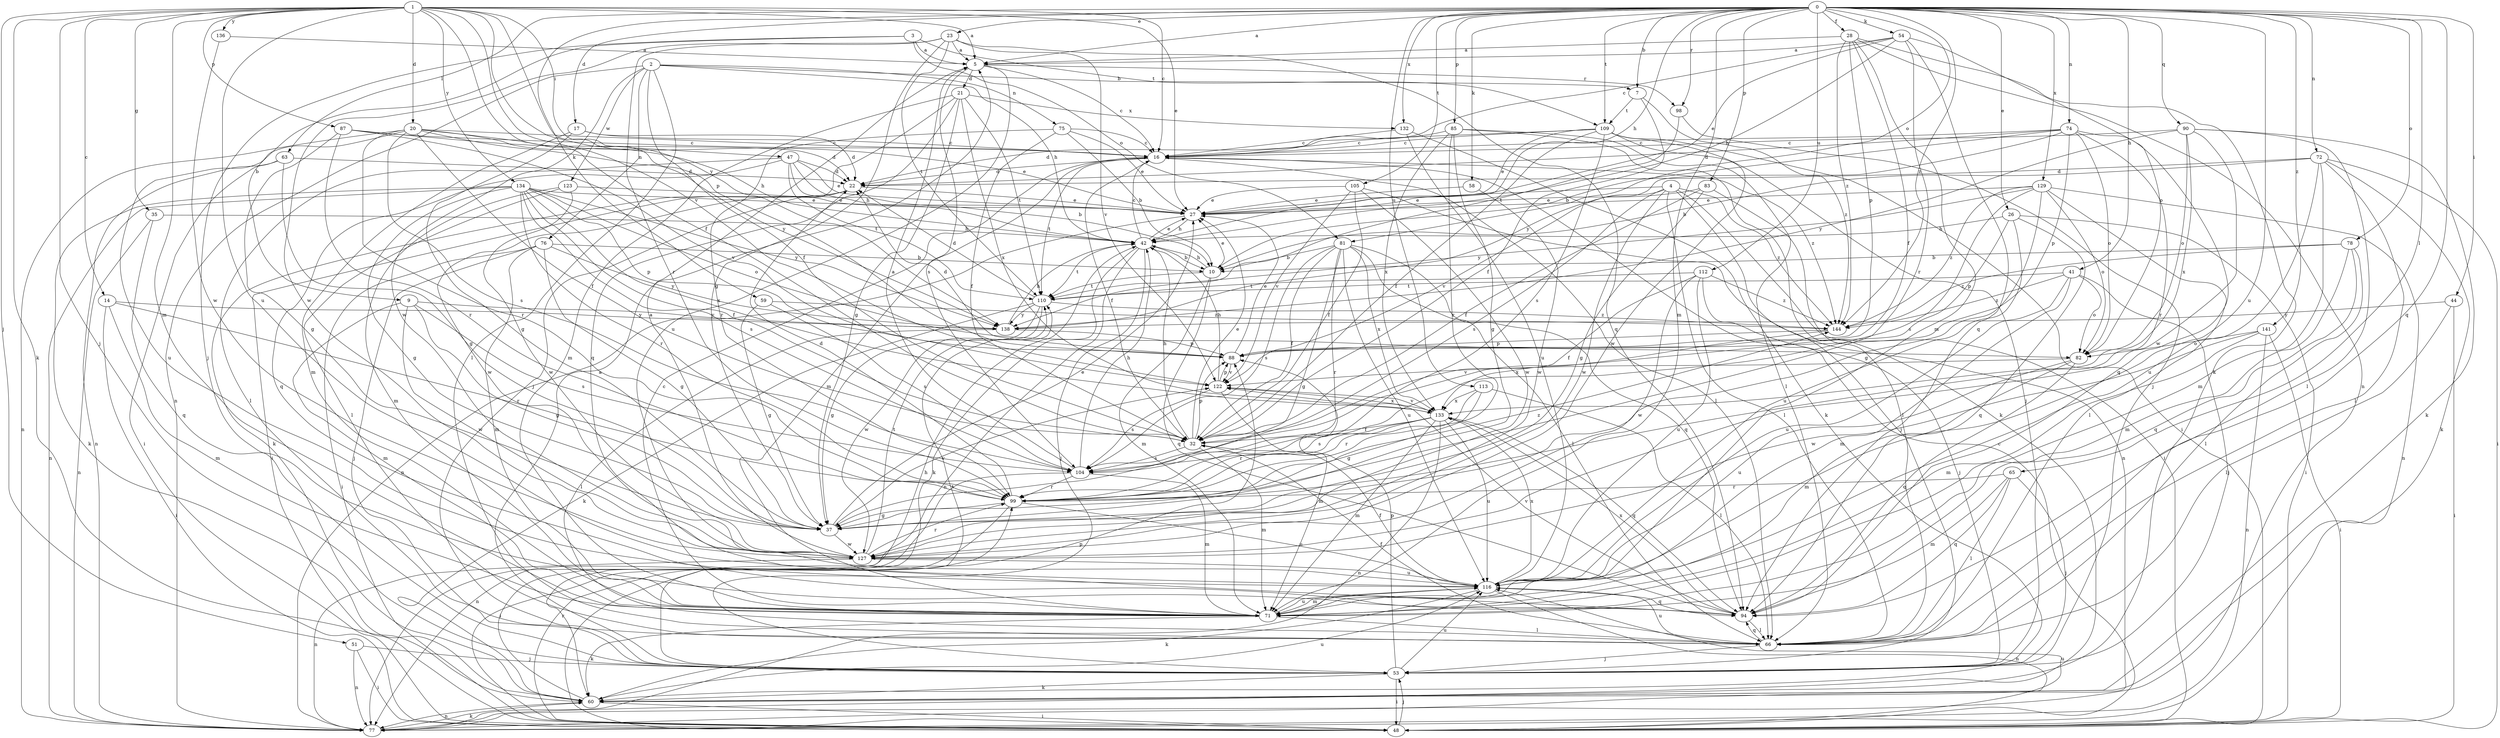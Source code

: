 strict digraph  {
0;
1;
2;
3;
4;
5;
7;
9;
10;
14;
16;
17;
20;
21;
22;
23;
26;
27;
28;
32;
35;
37;
41;
42;
44;
47;
48;
51;
53;
54;
58;
59;
60;
63;
65;
66;
71;
72;
74;
75;
76;
77;
78;
81;
82;
83;
85;
87;
88;
90;
94;
98;
99;
104;
105;
109;
110;
112;
113;
116;
122;
123;
127;
129;
132;
133;
134;
136;
138;
141;
144;
0 -> 5  [label=a];
0 -> 7  [label=b];
0 -> 17  [label=d];
0 -> 23  [label=e];
0 -> 26  [label=e];
0 -> 28  [label=f];
0 -> 41  [label=h];
0 -> 42  [label=h];
0 -> 44  [label=i];
0 -> 54  [label=k];
0 -> 58  [label=k];
0 -> 59  [label=k];
0 -> 63  [label=l];
0 -> 65  [label=l];
0 -> 71  [label=m];
0 -> 72  [label=n];
0 -> 74  [label=n];
0 -> 78  [label=o];
0 -> 81  [label=o];
0 -> 83  [label=p];
0 -> 85  [label=p];
0 -> 90  [label=q];
0 -> 94  [label=q];
0 -> 98  [label=r];
0 -> 105  [label=t];
0 -> 109  [label=t];
0 -> 112  [label=u];
0 -> 113  [label=u];
0 -> 116  [label=u];
0 -> 129  [label=x];
0 -> 132  [label=x];
0 -> 141  [label=z];
0 -> 144  [label=z];
1 -> 5  [label=a];
1 -> 14  [label=c];
1 -> 16  [label=c];
1 -> 20  [label=d];
1 -> 27  [label=e];
1 -> 32  [label=f];
1 -> 35  [label=g];
1 -> 47  [label=i];
1 -> 51  [label=j];
1 -> 53  [label=j];
1 -> 60  [label=k];
1 -> 71  [label=m];
1 -> 87  [label=p];
1 -> 88  [label=p];
1 -> 116  [label=u];
1 -> 122  [label=v];
1 -> 134  [label=y];
1 -> 136  [label=y];
1 -> 138  [label=y];
2 -> 7  [label=b];
2 -> 32  [label=f];
2 -> 42  [label=h];
2 -> 66  [label=l];
2 -> 75  [label=n];
2 -> 76  [label=n];
2 -> 77  [label=n];
2 -> 123  [label=w];
2 -> 127  [label=w];
3 -> 5  [label=a];
3 -> 9  [label=b];
3 -> 53  [label=j];
3 -> 81  [label=o];
3 -> 109  [label=t];
4 -> 27  [label=e];
4 -> 48  [label=i];
4 -> 53  [label=j];
4 -> 66  [label=l];
4 -> 104  [label=s];
4 -> 122  [label=v];
4 -> 127  [label=w];
4 -> 144  [label=z];
5 -> 16  [label=c];
5 -> 21  [label=d];
5 -> 98  [label=r];
5 -> 104  [label=s];
5 -> 116  [label=u];
7 -> 32  [label=f];
7 -> 109  [label=t];
7 -> 144  [label=z];
9 -> 37  [label=g];
9 -> 71  [label=m];
9 -> 104  [label=s];
9 -> 127  [label=w];
9 -> 138  [label=y];
10 -> 27  [label=e];
10 -> 42  [label=h];
10 -> 71  [label=m];
10 -> 94  [label=q];
10 -> 110  [label=t];
14 -> 48  [label=i];
14 -> 71  [label=m];
14 -> 99  [label=r];
14 -> 138  [label=y];
16 -> 22  [label=d];
16 -> 32  [label=f];
16 -> 66  [label=l];
16 -> 71  [label=m];
16 -> 110  [label=t];
16 -> 144  [label=z];
17 -> 16  [label=c];
17 -> 22  [label=d];
17 -> 37  [label=g];
17 -> 71  [label=m];
20 -> 16  [label=c];
20 -> 27  [label=e];
20 -> 32  [label=f];
20 -> 42  [label=h];
20 -> 77  [label=n];
20 -> 99  [label=r];
20 -> 104  [label=s];
20 -> 116  [label=u];
20 -> 138  [label=y];
21 -> 37  [label=g];
21 -> 53  [label=j];
21 -> 71  [label=m];
21 -> 94  [label=q];
21 -> 110  [label=t];
21 -> 132  [label=x];
21 -> 133  [label=x];
22 -> 27  [label=e];
22 -> 48  [label=i];
22 -> 60  [label=k];
22 -> 127  [label=w];
23 -> 5  [label=a];
23 -> 37  [label=g];
23 -> 94  [label=q];
23 -> 99  [label=r];
23 -> 110  [label=t];
23 -> 122  [label=v];
23 -> 127  [label=w];
26 -> 42  [label=h];
26 -> 48  [label=i];
26 -> 88  [label=p];
26 -> 94  [label=q];
26 -> 116  [label=u];
27 -> 42  [label=h];
27 -> 77  [label=n];
28 -> 5  [label=a];
28 -> 32  [label=f];
28 -> 60  [label=k];
28 -> 71  [label=m];
28 -> 77  [label=n];
28 -> 88  [label=p];
28 -> 144  [label=z];
32 -> 27  [label=e];
32 -> 42  [label=h];
32 -> 71  [label=m];
32 -> 88  [label=p];
32 -> 104  [label=s];
35 -> 42  [label=h];
35 -> 77  [label=n];
35 -> 94  [label=q];
37 -> 27  [label=e];
37 -> 122  [label=v];
37 -> 127  [label=w];
41 -> 53  [label=j];
41 -> 71  [label=m];
41 -> 82  [label=o];
41 -> 110  [label=t];
41 -> 116  [label=u];
41 -> 144  [label=z];
42 -> 10  [label=b];
42 -> 16  [label=c];
42 -> 27  [label=e];
42 -> 53  [label=j];
42 -> 60  [label=k];
42 -> 77  [label=n];
42 -> 110  [label=t];
44 -> 48  [label=i];
44 -> 66  [label=l];
44 -> 138  [label=y];
47 -> 10  [label=b];
47 -> 22  [label=d];
47 -> 27  [label=e];
47 -> 42  [label=h];
47 -> 66  [label=l];
47 -> 94  [label=q];
47 -> 110  [label=t];
48 -> 16  [label=c];
48 -> 53  [label=j];
48 -> 88  [label=p];
48 -> 99  [label=r];
48 -> 116  [label=u];
51 -> 48  [label=i];
51 -> 53  [label=j];
51 -> 77  [label=n];
53 -> 5  [label=a];
53 -> 48  [label=i];
53 -> 60  [label=k];
53 -> 88  [label=p];
53 -> 110  [label=t];
53 -> 116  [label=u];
54 -> 5  [label=a];
54 -> 16  [label=c];
54 -> 27  [label=e];
54 -> 42  [label=h];
54 -> 82  [label=o];
54 -> 94  [label=q];
54 -> 99  [label=r];
58 -> 27  [label=e];
58 -> 127  [label=w];
59 -> 37  [label=g];
59 -> 104  [label=s];
59 -> 144  [label=z];
60 -> 42  [label=h];
60 -> 48  [label=i];
60 -> 77  [label=n];
60 -> 116  [label=u];
63 -> 22  [label=d];
63 -> 37  [label=g];
63 -> 48  [label=i];
63 -> 77  [label=n];
65 -> 53  [label=j];
65 -> 66  [label=l];
65 -> 71  [label=m];
65 -> 94  [label=q];
65 -> 99  [label=r];
66 -> 32  [label=f];
66 -> 53  [label=j];
66 -> 94  [label=q];
66 -> 116  [label=u];
71 -> 16  [label=c];
71 -> 60  [label=k];
71 -> 66  [label=l];
71 -> 116  [label=u];
72 -> 10  [label=b];
72 -> 22  [label=d];
72 -> 48  [label=i];
72 -> 60  [label=k];
72 -> 66  [label=l];
72 -> 71  [label=m];
72 -> 116  [label=u];
74 -> 10  [label=b];
74 -> 16  [label=c];
74 -> 22  [label=d];
74 -> 82  [label=o];
74 -> 88  [label=p];
74 -> 94  [label=q];
74 -> 99  [label=r];
74 -> 138  [label=y];
75 -> 10  [label=b];
75 -> 16  [label=c];
75 -> 27  [label=e];
75 -> 32  [label=f];
75 -> 99  [label=r];
76 -> 10  [label=b];
76 -> 37  [label=g];
76 -> 48  [label=i];
76 -> 53  [label=j];
76 -> 71  [label=m];
76 -> 138  [label=y];
77 -> 60  [label=k];
78 -> 10  [label=b];
78 -> 66  [label=l];
78 -> 71  [label=m];
78 -> 94  [label=q];
78 -> 144  [label=z];
81 -> 10  [label=b];
81 -> 32  [label=f];
81 -> 37  [label=g];
81 -> 66  [label=l];
81 -> 94  [label=q];
81 -> 99  [label=r];
81 -> 104  [label=s];
81 -> 116  [label=u];
81 -> 133  [label=x];
82 -> 71  [label=m];
82 -> 94  [label=q];
82 -> 116  [label=u];
82 -> 122  [label=v];
83 -> 27  [label=e];
83 -> 32  [label=f];
83 -> 37  [label=g];
83 -> 66  [label=l];
85 -> 16  [label=c];
85 -> 37  [label=g];
85 -> 60  [label=k];
85 -> 66  [label=l];
85 -> 99  [label=r];
85 -> 133  [label=x];
87 -> 16  [label=c];
87 -> 22  [label=d];
87 -> 37  [label=g];
87 -> 99  [label=r];
87 -> 122  [label=v];
88 -> 22  [label=d];
88 -> 27  [label=e];
88 -> 122  [label=v];
90 -> 16  [label=c];
90 -> 60  [label=k];
90 -> 66  [label=l];
90 -> 82  [label=o];
90 -> 127  [label=w];
90 -> 133  [label=x];
90 -> 138  [label=y];
94 -> 66  [label=l];
94 -> 122  [label=v];
94 -> 133  [label=x];
98 -> 53  [label=j];
98 -> 110  [label=t];
99 -> 22  [label=d];
99 -> 37  [label=g];
99 -> 48  [label=i];
99 -> 116  [label=u];
99 -> 144  [label=z];
104 -> 5  [label=a];
104 -> 42  [label=h];
104 -> 71  [label=m];
104 -> 77  [label=n];
104 -> 99  [label=r];
105 -> 27  [label=e];
105 -> 32  [label=f];
105 -> 77  [label=n];
105 -> 122  [label=v];
105 -> 127  [label=w];
109 -> 16  [label=c];
109 -> 22  [label=d];
109 -> 27  [label=e];
109 -> 32  [label=f];
109 -> 48  [label=i];
109 -> 53  [label=j];
109 -> 104  [label=s];
109 -> 127  [label=w];
110 -> 22  [label=d];
110 -> 37  [label=g];
110 -> 60  [label=k];
110 -> 127  [label=w];
110 -> 138  [label=y];
110 -> 144  [label=z];
112 -> 32  [label=f];
112 -> 53  [label=j];
112 -> 110  [label=t];
112 -> 116  [label=u];
112 -> 127  [label=w];
112 -> 144  [label=z];
113 -> 37  [label=g];
113 -> 66  [label=l];
113 -> 99  [label=r];
113 -> 133  [label=x];
116 -> 32  [label=f];
116 -> 60  [label=k];
116 -> 71  [label=m];
116 -> 77  [label=n];
116 -> 94  [label=q];
116 -> 133  [label=x];
122 -> 42  [label=h];
122 -> 71  [label=m];
122 -> 88  [label=p];
122 -> 104  [label=s];
122 -> 133  [label=x];
123 -> 27  [label=e];
123 -> 66  [label=l];
123 -> 71  [label=m];
123 -> 127  [label=w];
127 -> 5  [label=a];
127 -> 77  [label=n];
127 -> 99  [label=r];
127 -> 110  [label=t];
127 -> 116  [label=u];
129 -> 27  [label=e];
129 -> 37  [label=g];
129 -> 66  [label=l];
129 -> 77  [label=n];
129 -> 82  [label=o];
129 -> 104  [label=s];
129 -> 138  [label=y];
129 -> 144  [label=z];
132 -> 16  [label=c];
132 -> 60  [label=k];
132 -> 116  [label=u];
133 -> 32  [label=f];
133 -> 71  [label=m];
133 -> 77  [label=n];
133 -> 94  [label=q];
133 -> 99  [label=r];
133 -> 104  [label=s];
133 -> 116  [label=u];
133 -> 122  [label=v];
134 -> 27  [label=e];
134 -> 32  [label=f];
134 -> 37  [label=g];
134 -> 60  [label=k];
134 -> 77  [label=n];
134 -> 82  [label=o];
134 -> 88  [label=p];
134 -> 99  [label=r];
134 -> 104  [label=s];
134 -> 133  [label=x];
134 -> 138  [label=y];
136 -> 5  [label=a];
136 -> 127  [label=w];
138 -> 42  [label=h];
138 -> 66  [label=l];
138 -> 88  [label=p];
141 -> 48  [label=i];
141 -> 71  [label=m];
141 -> 77  [label=n];
141 -> 82  [label=o];
141 -> 127  [label=w];
144 -> 88  [label=p];
144 -> 133  [label=x];
}
